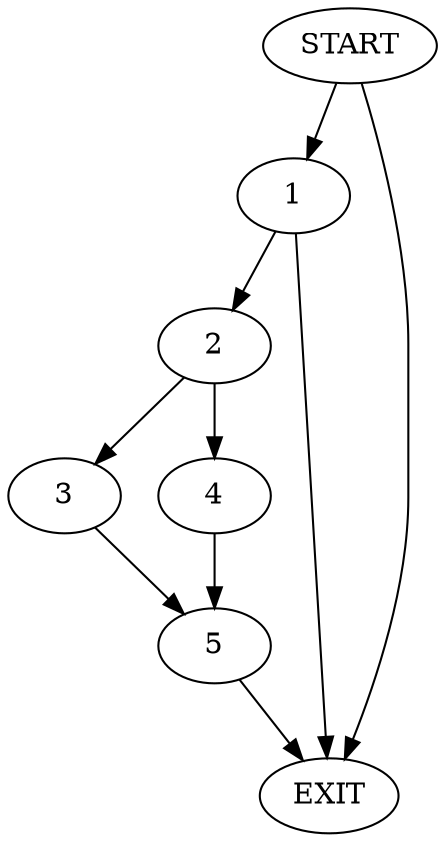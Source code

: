 digraph { 
0 [label="START"];
1;
2;
3;
4;
5;
6[label="EXIT"];
0 -> 1;
0 -> 6;
1 -> 2;
1 -> 6;
2 -> 3;
2 -> 4;
3 -> 5;
4 -> 5;
5 -> 6;
}